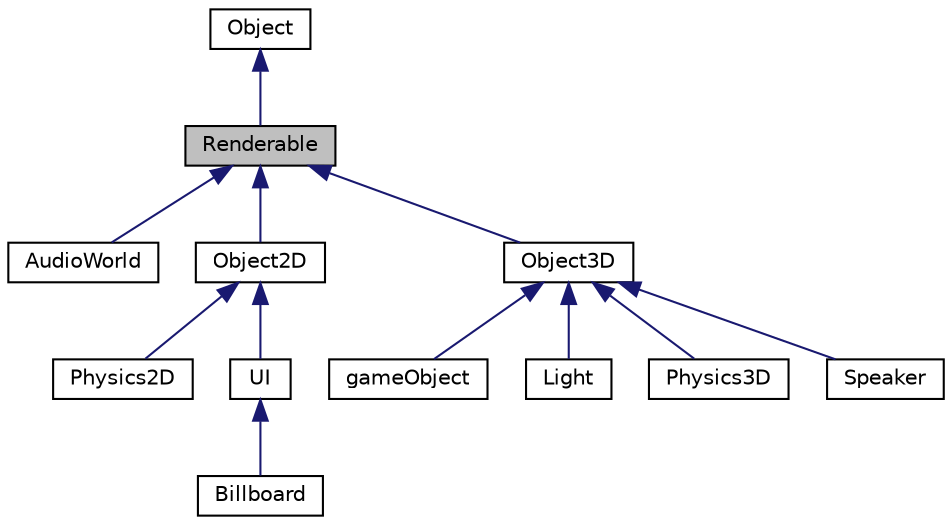 digraph "Renderable"
{
  edge [fontname="Helvetica",fontsize="10",labelfontname="Helvetica",labelfontsize="10"];
  node [fontname="Helvetica",fontsize="10",shape=record];
  Node1 [label="Renderable",height=0.2,width=0.4,color="black", fillcolor="grey75", style="filled", fontcolor="black"];
  Node2 -> Node1 [dir="back",color="midnightblue",fontsize="10",style="solid",fontname="Helvetica"];
  Node2 [label="Object",height=0.2,width=0.4,color="black", fillcolor="white", style="filled",URL="$class_object.html"];
  Node1 -> Node3 [dir="back",color="midnightblue",fontsize="10",style="solid",fontname="Helvetica"];
  Node3 [label="AudioWorld",height=0.2,width=0.4,color="black", fillcolor="white", style="filled",URL="$class_audio_world.html"];
  Node1 -> Node4 [dir="back",color="midnightblue",fontsize="10",style="solid",fontname="Helvetica"];
  Node4 [label="Object2D",height=0.2,width=0.4,color="black", fillcolor="white", style="filled",URL="$class_object2_d.html"];
  Node4 -> Node5 [dir="back",color="midnightblue",fontsize="10",style="solid",fontname="Helvetica"];
  Node5 [label="Physics2D",height=0.2,width=0.4,color="black", fillcolor="white", style="filled",URL="$class_physics2_d.html"];
  Node4 -> Node6 [dir="back",color="midnightblue",fontsize="10",style="solid",fontname="Helvetica"];
  Node6 [label="UI",height=0.2,width=0.4,color="black", fillcolor="white", style="filled",URL="$class_u_i.html"];
  Node6 -> Node7 [dir="back",color="midnightblue",fontsize="10",style="solid",fontname="Helvetica"];
  Node7 [label="Billboard",height=0.2,width=0.4,color="black", fillcolor="white", style="filled",URL="$class_billboard.html"];
  Node1 -> Node8 [dir="back",color="midnightblue",fontsize="10",style="solid",fontname="Helvetica"];
  Node8 [label="Object3D",height=0.2,width=0.4,color="black", fillcolor="white", style="filled",URL="$class_object3_d.html"];
  Node8 -> Node9 [dir="back",color="midnightblue",fontsize="10",style="solid",fontname="Helvetica"];
  Node9 [label="gameObject",height=0.2,width=0.4,color="black", fillcolor="white", style="filled",URL="$classgame_object.html"];
  Node8 -> Node10 [dir="back",color="midnightblue",fontsize="10",style="solid",fontname="Helvetica"];
  Node10 [label="Light",height=0.2,width=0.4,color="black", fillcolor="white", style="filled",URL="$class_light.html"];
  Node8 -> Node11 [dir="back",color="midnightblue",fontsize="10",style="solid",fontname="Helvetica"];
  Node11 [label="Physics3D",height=0.2,width=0.4,color="black", fillcolor="white", style="filled",URL="$class_physics3_d.html"];
  Node8 -> Node12 [dir="back",color="midnightblue",fontsize="10",style="solid",fontname="Helvetica"];
  Node12 [label="Speaker",height=0.2,width=0.4,color="black", fillcolor="white", style="filled",URL="$class_speaker.html"];
}
